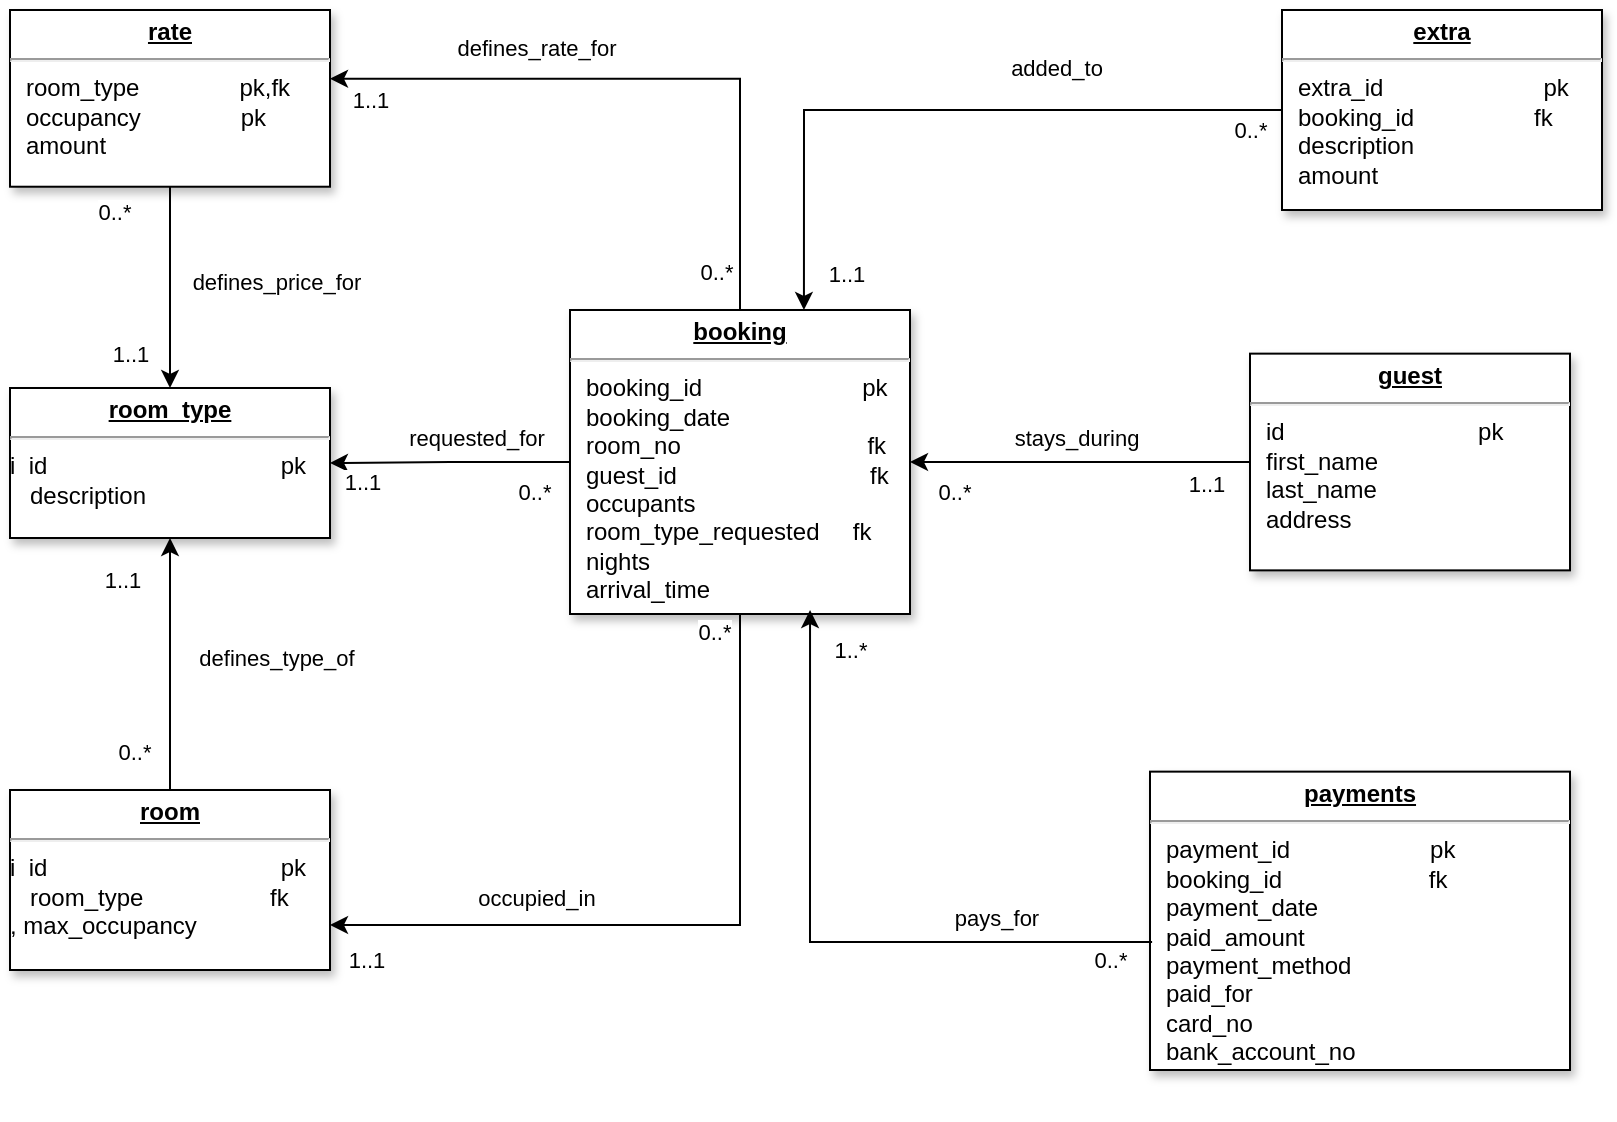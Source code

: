 <mxfile version="24.7.6">
  <diagram name="Page-1" id="efa7a0a1-bf9b-a30e-e6df-94a7791c09e9">
    <mxGraphModel dx="1235" dy="624" grid="1" gridSize="10" guides="1" tooltips="1" connect="1" arrows="1" fold="1" page="1" pageScale="1" pageWidth="826" pageHeight="1169" background="none" math="0" shadow="0">
      <root>
        <mxCell id="0" />
        <mxCell id="1" parent="0" />
        <mxCell id="qcVCkbMEFQa2LG6w3Kox-122" style="edgeStyle=orthogonalEdgeStyle;rounded=0;orthogonalLoop=1;jettySize=auto;html=1;exitX=0.5;exitY=1;exitDx=0;exitDy=0;entryX=1;entryY=0.75;entryDx=0;entryDy=0;" parent="1" source="19" target="qcVCkbMEFQa2LG6w3Kox-115" edge="1">
          <mxGeometry relative="1" as="geometry" />
        </mxCell>
        <mxCell id="qcVCkbMEFQa2LG6w3Kox-124" value="" style="edgeStyle=orthogonalEdgeStyle;rounded=0;orthogonalLoop=1;jettySize=auto;html=1;" parent="1" source="19" target="21" edge="1">
          <mxGeometry relative="1" as="geometry" />
        </mxCell>
        <mxCell id="19" value="&lt;p style=&quot;margin: 0px; margin-top: 4px; text-align: center; text-decoration: underline;&quot;&gt;&lt;strong&gt;booking&lt;/strong&gt;&lt;/p&gt;&lt;hr&gt;&lt;p style=&quot;margin: 0px; margin-left: 8px;&quot;&gt;booking_id&amp;nbsp;&amp;nbsp;&amp;nbsp;&amp;nbsp;&amp;nbsp;&amp;nbsp;&amp;nbsp;&amp;nbsp;&amp;nbsp;&amp;nbsp;&amp;nbsp; &amp;nbsp; &amp;nbsp; &amp;nbsp; &amp;nbsp; &amp;nbsp; &amp;nbsp; pk&lt;br&gt;booking_date&lt;br&gt;&lt;/p&gt;&lt;p style=&quot;margin: 0px; margin-left: 8px;&quot;&gt;room_no&amp;nbsp;&amp;nbsp;&amp;nbsp;&amp;nbsp;&amp;nbsp;&amp;nbsp;&amp;nbsp;&amp;nbsp;&amp;nbsp;&amp;nbsp; &amp;nbsp; &amp;nbsp; &amp;nbsp; &amp;nbsp; &amp;nbsp; &amp;nbsp;&amp;nbsp; &amp;nbsp;&amp;nbsp;&amp;nbsp; fk&lt;br&gt;&lt;/p&gt;&lt;p style=&quot;margin: 0px; margin-left: 8px;&quot;&gt;guest_id&amp;nbsp;&amp;nbsp;&amp;nbsp;&amp;nbsp;&amp;nbsp;&amp;nbsp;&amp;nbsp;&amp;nbsp;&amp;nbsp;&amp;nbsp;&amp;nbsp;&amp;nbsp;&amp;nbsp; &amp;nbsp; &amp;nbsp; &amp;nbsp; &amp;nbsp; &amp;nbsp; &amp;nbsp; &amp;nbsp;&amp;nbsp; fk&lt;br&gt;&lt;/p&gt;&lt;p style=&quot;margin: 0px; margin-left: 8px;&quot;&gt;occupants&lt;/p&gt;&lt;p style=&quot;margin: 0px; margin-left: 8px;&quot;&gt;room_type_requested&amp;nbsp;&amp;nbsp; &amp;nbsp; fk&lt;br&gt;&lt;/p&gt;&lt;p style=&quot;margin: 0px; margin-left: 8px;&quot;&gt;nights&lt;/p&gt;&lt;p style=&quot;margin: 0px; margin-left: 8px;&quot;&gt;arrival_time&lt;br&gt;&lt;/p&gt;" style="verticalAlign=top;align=left;overflow=fill;fontSize=12;fontFamily=Helvetica;html=1;shadow=1;" parent="1" vertex="1">
          <mxGeometry x="310" y="180" width="170" height="152" as="geometry" />
        </mxCell>
        <mxCell id="21" value="&lt;p style=&quot;margin: 0px; margin-top: 4px; text-align: center; text-decoration: underline;&quot;&gt;&lt;strong&gt;room_type&lt;br&gt;&lt;/strong&gt;&lt;/p&gt;&lt;hr&gt;&lt;div&gt;i&amp;nbsp; id&amp;nbsp;&amp;nbsp;&amp;nbsp;&amp;nbsp;&amp;nbsp;&amp;nbsp;&amp;nbsp;&amp;nbsp;&amp;nbsp;&amp;nbsp;&amp;nbsp;&amp;nbsp;&amp;nbsp;&amp;nbsp;&amp;nbsp;&amp;nbsp;&amp;nbsp;&amp;nbsp;&amp;nbsp;&amp;nbsp;&amp;nbsp;&amp;nbsp;&amp;nbsp;&amp;nbsp;&amp;nbsp;&amp;nbsp;&amp;nbsp;&amp;nbsp;&amp;nbsp;&amp;nbsp;&amp;nbsp;&amp;nbsp;&amp;nbsp;&amp;nbsp; pk&lt;br&gt;&lt;/div&gt;&lt;div&gt;&amp;nbsp;&amp;nbsp; description&lt;br&gt;&lt;/div&gt;" style="verticalAlign=top;align=left;overflow=fill;fontSize=12;fontFamily=Helvetica;html=1;shadow=1;" parent="1" vertex="1">
          <mxGeometry x="30" y="219" width="160" height="75" as="geometry" />
        </mxCell>
        <mxCell id="qcVCkbMEFQa2LG6w3Kox-121" style="edgeStyle=orthogonalEdgeStyle;rounded=0;orthogonalLoop=1;jettySize=auto;html=1;exitX=0.5;exitY=1;exitDx=0;exitDy=0;entryX=0.5;entryY=0;entryDx=0;entryDy=0;" parent="1" source="25" target="21" edge="1">
          <mxGeometry relative="1" as="geometry" />
        </mxCell>
        <mxCell id="25" value="&lt;p style=&quot;margin: 0px; margin-top: 4px; text-align: center; text-decoration: underline;&quot;&gt;&lt;strong&gt;rate&lt;br&gt;&lt;/strong&gt;&lt;/p&gt;&lt;hr&gt;&lt;p style=&quot;margin: 0px; margin-left: 8px;&quot;&gt;room_type&amp;nbsp;&amp;nbsp;&amp;nbsp;&amp;nbsp;&amp;nbsp;&amp;nbsp;&amp;nbsp;&amp;nbsp;&amp;nbsp;&amp;nbsp;&amp;nbsp;&amp;nbsp;&amp;nbsp;&amp;nbsp; pk,fk&lt;br&gt;&lt;/p&gt;&lt;p style=&quot;margin: 0px; margin-left: 8px;&quot;&gt;occupancy&amp;nbsp;&amp;nbsp;&amp;nbsp;&amp;nbsp;&amp;nbsp;&amp;nbsp;&amp;nbsp;&amp;nbsp;&amp;nbsp;&amp;nbsp;&amp;nbsp;&amp;nbsp;&amp;nbsp;&amp;nbsp; pk&lt;br&gt;&lt;/p&gt;&lt;p style=&quot;margin: 0px; margin-left: 8px;&quot;&gt;amount&amp;nbsp;&amp;nbsp;&amp;nbsp;&amp;nbsp;&amp;nbsp;&amp;nbsp;&amp;nbsp; &lt;span style=&quot;white-space: pre;&quot;&gt;&#x9;&lt;/span&gt;&lt;/p&gt;" style="verticalAlign=top;align=left;overflow=fill;fontSize=12;fontFamily=Helvetica;html=1;shadow=1;" parent="1" vertex="1">
          <mxGeometry x="30" y="30" width="160" height="88.36" as="geometry" />
        </mxCell>
        <mxCell id="qcVCkbMEFQa2LG6w3Kox-123" style="edgeStyle=orthogonalEdgeStyle;rounded=0;orthogonalLoop=1;jettySize=auto;html=1;exitX=0.5;exitY=0;exitDx=0;exitDy=0;" parent="1" source="qcVCkbMEFQa2LG6w3Kox-115" target="21" edge="1">
          <mxGeometry relative="1" as="geometry" />
        </mxCell>
        <mxCell id="qcVCkbMEFQa2LG6w3Kox-115" value="&lt;p style=&quot;margin: 0px; margin-top: 4px; text-align: center; text-decoration: underline;&quot;&gt;&lt;strong&gt;room&lt;br&gt;&lt;/strong&gt;&lt;/p&gt;&lt;hr&gt;&lt;div&gt;i&amp;nbsp; id&amp;nbsp;&amp;nbsp;&amp;nbsp;&amp;nbsp;&amp;nbsp;&amp;nbsp;&amp;nbsp;&amp;nbsp;&amp;nbsp;&amp;nbsp;&amp;nbsp;&amp;nbsp;&amp;nbsp;&amp;nbsp;&amp;nbsp;&amp;nbsp;&amp;nbsp;&amp;nbsp;&amp;nbsp;&amp;nbsp;&amp;nbsp;&amp;nbsp;&amp;nbsp;&amp;nbsp;&amp;nbsp;&amp;nbsp;&amp;nbsp;&amp;nbsp;&amp;nbsp;&amp;nbsp;&amp;nbsp;&amp;nbsp;&amp;nbsp;&amp;nbsp; pk&lt;br&gt;&lt;/div&gt;&lt;div&gt;&amp;nbsp;&amp;nbsp; room_type&amp;nbsp;&amp;nbsp;&amp;nbsp;&amp;nbsp;&amp;nbsp;&amp;nbsp;&amp;nbsp;&amp;nbsp;&amp;nbsp;&amp;nbsp;&amp;nbsp;&amp;nbsp;&amp;nbsp;&amp;nbsp;&amp;nbsp;&amp;nbsp;&amp;nbsp;&amp;nbsp; fk&lt;/div&gt;&lt;div&gt;, max_occupancy&lt;br&gt;&lt;/div&gt;" style="verticalAlign=top;align=left;overflow=fill;fontSize=12;fontFamily=Helvetica;html=1;shadow=1;movable=1;resizable=1;rotatable=1;deletable=1;editable=1;locked=0;connectable=1;" parent="1" vertex="1">
          <mxGeometry x="30" y="420" width="160" height="90" as="geometry" />
        </mxCell>
        <mxCell id="qcVCkbMEFQa2LG6w3Kox-118" value="&lt;p style=&quot;margin: 0px; margin-top: 4px; text-align: center; text-decoration: underline;&quot;&gt;&lt;strong&gt;extra&lt;br&gt;&lt;/strong&gt;&lt;/p&gt;&lt;hr&gt;&lt;p style=&quot;margin: 0px; margin-left: 8px;&quot;&gt;extra_id&amp;nbsp;&amp;nbsp;&amp;nbsp;&amp;nbsp;&amp;nbsp;&amp;nbsp;&amp;nbsp;&amp;nbsp;&amp;nbsp;&amp;nbsp;&amp;nbsp; &amp;nbsp; &amp;nbsp; &amp;nbsp; &amp;nbsp; &amp;nbsp; &amp;nbsp; pk&lt;br&gt;booking_id&amp;nbsp;&amp;nbsp;&amp;nbsp;&amp;nbsp;&amp;nbsp;&amp;nbsp;&amp;nbsp;&amp;nbsp;&amp;nbsp;&amp;nbsp;&amp;nbsp;&amp;nbsp;&amp;nbsp;&amp;nbsp;&amp;nbsp;&amp;nbsp;&amp;nbsp; fk&lt;br&gt;&lt;/p&gt;&lt;p style=&quot;margin: 0px; margin-left: 8px;&quot;&gt;description&lt;/p&gt;&lt;p style=&quot;margin: 0px; margin-left: 8px;&quot;&gt;amount&lt;br&gt;&lt;/p&gt;" style="verticalAlign=top;align=left;overflow=fill;fontSize=12;fontFamily=Helvetica;html=1;shadow=1;" parent="1" vertex="1">
          <mxGeometry x="666" y="30" width="160" height="100" as="geometry" />
        </mxCell>
        <mxCell id="qcVCkbMEFQa2LG6w3Kox-126" style="edgeStyle=orthogonalEdgeStyle;rounded=0;orthogonalLoop=1;jettySize=auto;html=1;exitX=0;exitY=0.5;exitDx=0;exitDy=0;" parent="1" source="qcVCkbMEFQa2LG6w3Kox-119" target="19" edge="1">
          <mxGeometry relative="1" as="geometry" />
        </mxCell>
        <mxCell id="qcVCkbMEFQa2LG6w3Kox-119" value="&lt;p style=&quot;margin: 0px; margin-top: 4px; text-align: center; text-decoration: underline;&quot;&gt;&lt;strong&gt;guest&lt;br&gt;&lt;/strong&gt;&lt;/p&gt;&lt;hr&gt;&lt;p style=&quot;margin: 0px; margin-left: 8px;&quot;&gt;id &amp;nbsp;&amp;nbsp;&amp;nbsp; &amp;nbsp; &amp;nbsp; &amp;nbsp; &amp;nbsp; &amp;nbsp; &amp;nbsp;&amp;nbsp;&amp;nbsp;&amp;nbsp;&amp;nbsp;&amp;nbsp;&amp;nbsp;&amp;nbsp;&amp;nbsp;&amp;nbsp;&amp;nbsp;&amp;nbsp;&amp;nbsp; pk&lt;br&gt;first_name&lt;/p&gt;&lt;p style=&quot;margin: 0px; margin-left: 8px;&quot;&gt;last_name&lt;/p&gt;&lt;p style=&quot;margin: 0px; margin-left: 8px;&quot;&gt;address&lt;br&gt;&lt;/p&gt;" style="verticalAlign=top;align=left;overflow=fill;fontSize=12;fontFamily=Helvetica;html=1;shadow=1;movable=1;resizable=1;rotatable=1;deletable=1;editable=1;locked=0;connectable=1;" parent="1" vertex="1">
          <mxGeometry x="650" y="201.82" width="160" height="108.36" as="geometry" />
        </mxCell>
        <mxCell id="qcVCkbMEFQa2LG6w3Kox-120" style="edgeStyle=orthogonalEdgeStyle;rounded=0;orthogonalLoop=1;jettySize=auto;html=1;exitX=0.5;exitY=0;exitDx=0;exitDy=0;entryX=1;entryY=0.389;entryDx=0;entryDy=0;entryPerimeter=0;" parent="1" source="19" target="25" edge="1">
          <mxGeometry relative="1" as="geometry" />
        </mxCell>
        <mxCell id="qcVCkbMEFQa2LG6w3Kox-127" value="1..1" style="edgeLabel;html=1;align=center;verticalAlign=middle;resizable=0;points=[];" parent="qcVCkbMEFQa2LG6w3Kox-120" vertex="1" connectable="0">
          <mxGeometry x="0.75" y="4" relative="1" as="geometry">
            <mxPoint x="-20" y="6" as="offset" />
          </mxGeometry>
        </mxCell>
        <mxCell id="qcVCkbMEFQa2LG6w3Kox-125" style="edgeStyle=orthogonalEdgeStyle;rounded=0;orthogonalLoop=1;jettySize=auto;html=1;exitX=0;exitY=0.5;exitDx=0;exitDy=0;entryX=0.688;entryY=0;entryDx=0;entryDy=0;entryPerimeter=0;" parent="1" source="qcVCkbMEFQa2LG6w3Kox-118" target="19" edge="1">
          <mxGeometry relative="1" as="geometry" />
        </mxCell>
        <mxCell id="qcVCkbMEFQa2LG6w3Kox-128" value="0..*" style="edgeLabel;html=1;align=center;verticalAlign=middle;resizable=0;points=[];" parent="1" vertex="1" connectable="0">
          <mxGeometry x="380.003" y="160.004" as="geometry">
            <mxPoint x="3" y="1" as="offset" />
          </mxGeometry>
        </mxCell>
        <mxCell id="qcVCkbMEFQa2LG6w3Kox-129" value="0..*" style="edgeLabel;html=1;align=center;verticalAlign=middle;resizable=0;points=[];" parent="1" vertex="1" connectable="0">
          <mxGeometry x="390.003" y="170.004" as="geometry">
            <mxPoint x="260" y="-80" as="offset" />
          </mxGeometry>
        </mxCell>
        <mxCell id="qcVCkbMEFQa2LG6w3Kox-130" value="1..1" style="edgeLabel;html=1;align=center;verticalAlign=middle;resizable=0;points=[];" parent="1" vertex="1" connectable="0">
          <mxGeometry x="220.143" y="84.374" as="geometry">
            <mxPoint x="228" y="77" as="offset" />
          </mxGeometry>
        </mxCell>
        <mxCell id="qcVCkbMEFQa2LG6w3Kox-131" value="0..*" style="edgeLabel;html=1;align=center;verticalAlign=middle;resizable=0;points=[];" parent="1" vertex="1" connectable="0">
          <mxGeometry x="60.003" y="130.004" as="geometry">
            <mxPoint x="22" y="1" as="offset" />
          </mxGeometry>
        </mxCell>
        <mxCell id="qcVCkbMEFQa2LG6w3Kox-133" value="1..1" style="edgeLabel;html=1;align=center;verticalAlign=middle;resizable=0;points=[];" parent="1" vertex="1" connectable="0">
          <mxGeometry x="90.003" y="201.824" as="geometry" />
        </mxCell>
        <mxCell id="qcVCkbMEFQa2LG6w3Kox-134" value="0..*" style="edgeLabel;html=1;align=center;verticalAlign=middle;resizable=0;points=[];" parent="1" vertex="1" connectable="0">
          <mxGeometry x="70.003" y="400.004" as="geometry">
            <mxPoint x="22" y="1" as="offset" />
          </mxGeometry>
        </mxCell>
        <mxCell id="qcVCkbMEFQa2LG6w3Kox-135" value="1..1" style="edgeLabel;html=1;align=center;verticalAlign=middle;resizable=0;points=[];" parent="1" vertex="1" connectable="0">
          <mxGeometry x="100.003" y="219.004" as="geometry">
            <mxPoint x="-14" y="96" as="offset" />
          </mxGeometry>
        </mxCell>
        <mxCell id="qcVCkbMEFQa2LG6w3Kox-136" value="1..1" style="edgeLabel;html=1;align=center;verticalAlign=middle;resizable=0;points=[];" parent="1" vertex="1" connectable="0">
          <mxGeometry x="220.143" y="170.004" as="geometry">
            <mxPoint x="-14" y="96" as="offset" />
          </mxGeometry>
        </mxCell>
        <mxCell id="qcVCkbMEFQa2LG6w3Kox-137" value="0..*" style="edgeLabel;html=1;align=center;verticalAlign=middle;resizable=0;points=[];" parent="1" vertex="1" connectable="0">
          <mxGeometry x="270.003" y="270.004" as="geometry">
            <mxPoint x="22" y="1" as="offset" />
          </mxGeometry>
        </mxCell>
        <mxCell id="qcVCkbMEFQa2LG6w3Kox-138" value="0..*" style="edgeLabel;html=1;align=center;verticalAlign=middle;resizable=0;points=[];" parent="1" vertex="1" connectable="0">
          <mxGeometry x="360.003" y="340.004" as="geometry">
            <mxPoint x="22" y="1" as="offset" />
          </mxGeometry>
        </mxCell>
        <mxCell id="qcVCkbMEFQa2LG6w3Kox-139" value="1..1" style="edgeLabel;html=1;align=center;verticalAlign=middle;resizable=0;points=[];" parent="1" vertex="1" connectable="0">
          <mxGeometry x="230.003" y="400.004" as="geometry">
            <mxPoint x="-22" y="105" as="offset" />
          </mxGeometry>
        </mxCell>
        <mxCell id="qcVCkbMEFQa2LG6w3Kox-140" value="0..*" style="edgeLabel;html=1;align=center;verticalAlign=middle;resizable=0;points=[];" parent="1" vertex="1" connectable="0">
          <mxGeometry x="480.003" y="270.004" as="geometry">
            <mxPoint x="22" y="1" as="offset" />
          </mxGeometry>
        </mxCell>
        <mxCell id="qcVCkbMEFQa2LG6w3Kox-141" value="1..1" style="edgeLabel;html=1;align=center;verticalAlign=middle;resizable=0;points=[];" parent="1" vertex="1" connectable="0">
          <mxGeometry x="400.003" y="190.004" as="geometry">
            <mxPoint x="228" y="77" as="offset" />
          </mxGeometry>
        </mxCell>
        <mxCell id="qcVCkbMEFQa2LG6w3Kox-142" value="defines_rate_for" style="edgeLabel;html=1;align=center;verticalAlign=middle;resizable=0;points=[];" parent="1" vertex="1" connectable="0">
          <mxGeometry x="219.749" y="84.381" as="geometry">
            <mxPoint x="73" y="-36" as="offset" />
          </mxGeometry>
        </mxCell>
        <mxCell id="qcVCkbMEFQa2LG6w3Kox-144" value="added_to" style="edgeLabel;html=1;align=center;verticalAlign=middle;resizable=0;points=[];" parent="1" vertex="1" connectable="0">
          <mxGeometry x="479.999" y="94.381" as="geometry">
            <mxPoint x="73" y="-36" as="offset" />
          </mxGeometry>
        </mxCell>
        <mxCell id="qcVCkbMEFQa2LG6w3Kox-146" value="requested_for" style="edgeLabel;html=1;align=center;verticalAlign=middle;resizable=0;points=[];" parent="1" vertex="1" connectable="0">
          <mxGeometry x="189.999" y="280.001" as="geometry">
            <mxPoint x="73" y="-36" as="offset" />
          </mxGeometry>
        </mxCell>
        <mxCell id="qcVCkbMEFQa2LG6w3Kox-147" value="occupied_in" style="edgeLabel;html=1;align=center;verticalAlign=middle;resizable=0;points=[];" parent="1" vertex="1" connectable="0">
          <mxGeometry x="219.749" y="510.001" as="geometry">
            <mxPoint x="73" y="-36" as="offset" />
          </mxGeometry>
        </mxCell>
        <mxCell id="qcVCkbMEFQa2LG6w3Kox-148" value="defines_type_of" style="edgeLabel;html=1;align=center;verticalAlign=middle;resizable=0;points=[];" parent="1" vertex="1" connectable="0">
          <mxGeometry x="89.999" y="390.001" as="geometry">
            <mxPoint x="73" y="-36" as="offset" />
          </mxGeometry>
        </mxCell>
        <mxCell id="qcVCkbMEFQa2LG6w3Kox-149" value="defines_price_for" style="edgeLabel;html=1;align=center;verticalAlign=middle;resizable=0;points=[];" parent="1" vertex="1" connectable="0">
          <mxGeometry x="89.999" y="201.821" as="geometry">
            <mxPoint x="73" y="-36" as="offset" />
          </mxGeometry>
        </mxCell>
        <mxCell id="qcVCkbMEFQa2LG6w3Kox-150" value="stays_during" style="edgeLabel;html=1;align=center;verticalAlign=middle;resizable=0;points=[];" parent="1" vertex="1" connectable="0">
          <mxGeometry x="489.999" y="280.001" as="geometry">
            <mxPoint x="73" y="-36" as="offset" />
          </mxGeometry>
        </mxCell>
        <mxCell id="orZ91v6h8T1puK3wb-7v-88" value="&lt;p style=&quot;margin: 0px; margin-top: 4px; text-align: center; text-decoration: underline;&quot;&gt;&lt;strong&gt;payments&lt;br&gt;&lt;/strong&gt;&lt;/p&gt;&lt;hr&gt;&lt;p style=&quot;margin: 0px; margin-left: 8px;&quot;&gt;payment_id &amp;nbsp; &amp;nbsp; &amp;nbsp; &amp;nbsp;&amp;nbsp;&amp;nbsp;&amp;nbsp;&amp;nbsp;&amp;nbsp;&amp;nbsp;&amp;nbsp;&amp;nbsp;&amp;nbsp;&amp;nbsp;&amp;nbsp;&amp;nbsp; pk&lt;br&gt;booking_id&amp;nbsp;&amp;nbsp;&amp;nbsp;&amp;nbsp;&amp;nbsp;&amp;nbsp;&amp;nbsp;&amp;nbsp;&amp;nbsp;&amp;nbsp;&amp;nbsp;&amp;nbsp;&amp;nbsp;&amp;nbsp;&amp;nbsp;&amp;nbsp;&amp;nbsp;&amp;nbsp;&amp;nbsp;&amp;nbsp;&amp;nbsp; fk&lt;br&gt;&lt;/p&gt;&lt;p style=&quot;margin: 0px; margin-left: 8px;&quot;&gt;payment_date&lt;/p&gt;&lt;p style=&quot;margin: 0px; margin-left: 8px;&quot;&gt;paid_amount&lt;/p&gt;&lt;p style=&quot;margin: 0px; margin-left: 8px;&quot;&gt;payment_method&lt;/p&gt;&lt;p style=&quot;margin: 0px; margin-left: 8px;&quot;&gt;paid_for&lt;/p&gt;&lt;p style=&quot;margin: 0px; margin-left: 8px;&quot;&gt;card_no&lt;/p&gt;&lt;p style=&quot;margin: 0px; margin-left: 8px;&quot;&gt;bank_account_no&lt;br&gt;&lt;/p&gt;&lt;p style=&quot;margin: 0px; margin-left: 8px;&quot;&gt;&lt;br&gt;&lt;/p&gt;" style="verticalAlign=top;align=left;overflow=fill;fontSize=12;fontFamily=Helvetica;html=1;shadow=1;movable=1;resizable=1;rotatable=1;deletable=1;editable=1;locked=0;connectable=1;" parent="1" vertex="1">
          <mxGeometry x="600" y="410.82" width="210" height="149.18" as="geometry" />
        </mxCell>
        <mxCell id="orZ91v6h8T1puK3wb-7v-90" style="edgeStyle=orthogonalEdgeStyle;rounded=0;orthogonalLoop=1;jettySize=auto;html=1;entryX=0.706;entryY=0.987;entryDx=0;entryDy=0;entryPerimeter=0;exitX=0.005;exitY=0.571;exitDx=0;exitDy=0;exitPerimeter=0;" parent="1" source="orZ91v6h8T1puK3wb-7v-88" target="19" edge="1">
          <mxGeometry relative="1" as="geometry">
            <mxPoint x="590" y="500" as="sourcePoint" />
            <mxPoint x="200" y="498" as="targetPoint" />
          </mxGeometry>
        </mxCell>
        <mxCell id="orZ91v6h8T1puK3wb-7v-91" value="pays_for" style="edgeLabel;html=1;align=center;verticalAlign=middle;resizable=0;points=[];" parent="1" vertex="1" connectable="0">
          <mxGeometry x="449.999" y="520.001" as="geometry">
            <mxPoint x="73" y="-36" as="offset" />
          </mxGeometry>
        </mxCell>
        <mxCell id="jtpSn_mTm3M_WVGuRMnt-25" value="0..*" style="edgeLabel;html=1;align=center;verticalAlign=middle;resizable=0;points=[];" vertex="1" connectable="0" parent="1">
          <mxGeometry x="320" y="585" as="geometry">
            <mxPoint x="260" y="-80" as="offset" />
          </mxGeometry>
        </mxCell>
        <mxCell id="jtpSn_mTm3M_WVGuRMnt-26" value="1..*" style="edgeLabel;html=1;align=center;verticalAlign=middle;resizable=0;points=[];" vertex="1" connectable="0" parent="1">
          <mxGeometry x="190" y="430" as="geometry">
            <mxPoint x="260" y="-80" as="offset" />
          </mxGeometry>
        </mxCell>
      </root>
    </mxGraphModel>
  </diagram>
</mxfile>
